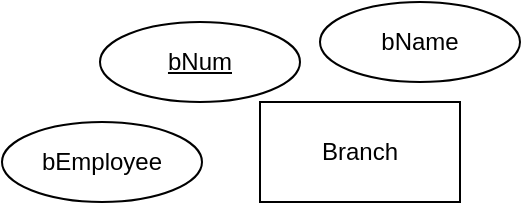 <mxfile version="24.8.3">
  <diagram id="R2lEEEUBdFMjLlhIrx00" name="Page-1">
    <mxGraphModel dx="918" dy="362" grid="1" gridSize="10" guides="1" tooltips="1" connect="1" arrows="1" fold="1" page="1" pageScale="1" pageWidth="850" pageHeight="1100" math="0" shadow="0" extFonts="Permanent Marker^https://fonts.googleapis.com/css?family=Permanent+Marker">
      <root>
        <mxCell id="0" />
        <mxCell id="1" parent="0" />
        <mxCell id="Oi1S64GzBulodLDOKAPP-1" value="Branch" style="html=1;dashed=0;whiteSpace=wrap;" vertex="1" parent="1">
          <mxGeometry x="260" y="90" width="100" height="50" as="geometry" />
        </mxCell>
        <mxCell id="Oi1S64GzBulodLDOKAPP-2" value="&lt;u&gt;bNum&lt;/u&gt;" style="ellipse;whiteSpace=wrap;html=1;align=center;" vertex="1" parent="1">
          <mxGeometry x="180" y="50" width="100" height="40" as="geometry" />
        </mxCell>
        <mxCell id="Oi1S64GzBulodLDOKAPP-3" value="bName" style="ellipse;whiteSpace=wrap;html=1;align=center;" vertex="1" parent="1">
          <mxGeometry x="290" y="40" width="100" height="40" as="geometry" />
        </mxCell>
        <mxCell id="Oi1S64GzBulodLDOKAPP-4" value="bEmployee" style="ellipse;whiteSpace=wrap;html=1;align=center;" vertex="1" parent="1">
          <mxGeometry x="131" y="100" width="100" height="40" as="geometry" />
        </mxCell>
      </root>
    </mxGraphModel>
  </diagram>
</mxfile>
